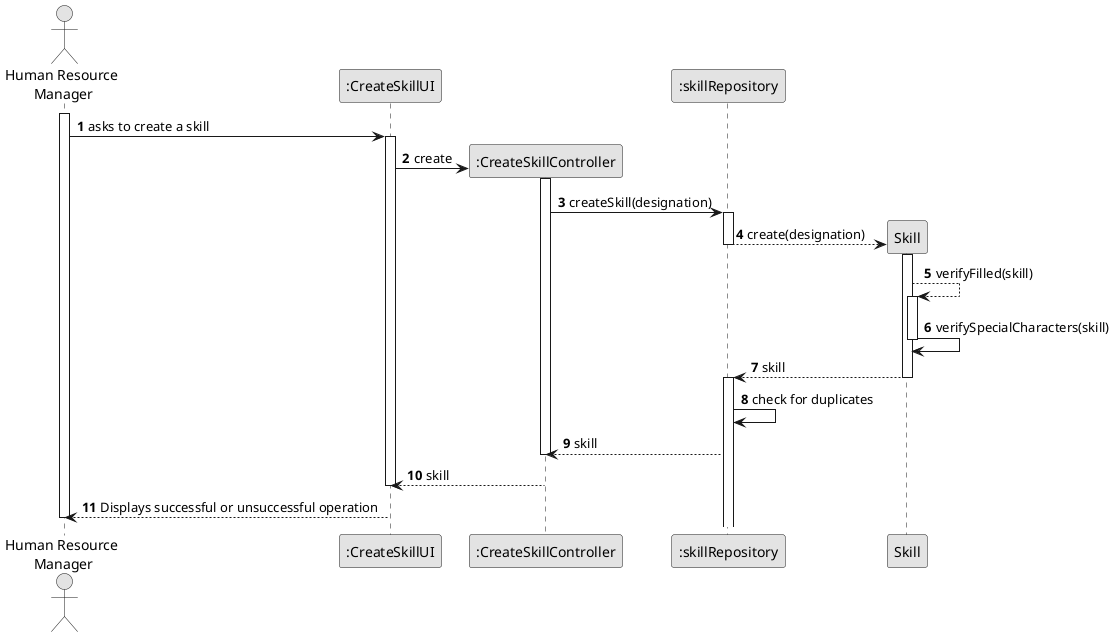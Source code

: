 @startuml
skinparam monochrome true
skinparam packageStyle rectangle
skinparam shadowing false

autonumber

'hide footbox
actor "Human Resource\n Manager" as HRM
participant ":CreateSkillUI" as UI
participant ":CreateSkillController" as CTRL
participant ":skillRepository" as skillRepository
participant "Skill" as Skill

activate HRM

        HRM -> UI : asks to create a skill

        activate UI

            UI -> CTRL** : create

            activate CTRL

                CTRL -> skillRepository : createSkill(designation)
                activate skillRepository

                    skillRepository --> Skill**: create(designation)
                deactivate skillRepository

                activate Skill

                    Skill --> Skill: verifyFilled(skill)
                activate Skill

                Skill -> Skill : verifySpecialCharacters(skill)
                deactivate Skill

                Skill --> skillRepository : skill
                deactivate Skill

                activate skillRepository

                    skillRepository -> skillRepository : check for duplicates
                deactivate Skill

        CTRL <-- skillRepository : skill
        deactivate CTRL

        CTRL --> UI : skill
        deactivate UI

        UI --> HRM : Displays successful or unsuccessful operation
deactivate HRM

@enduml